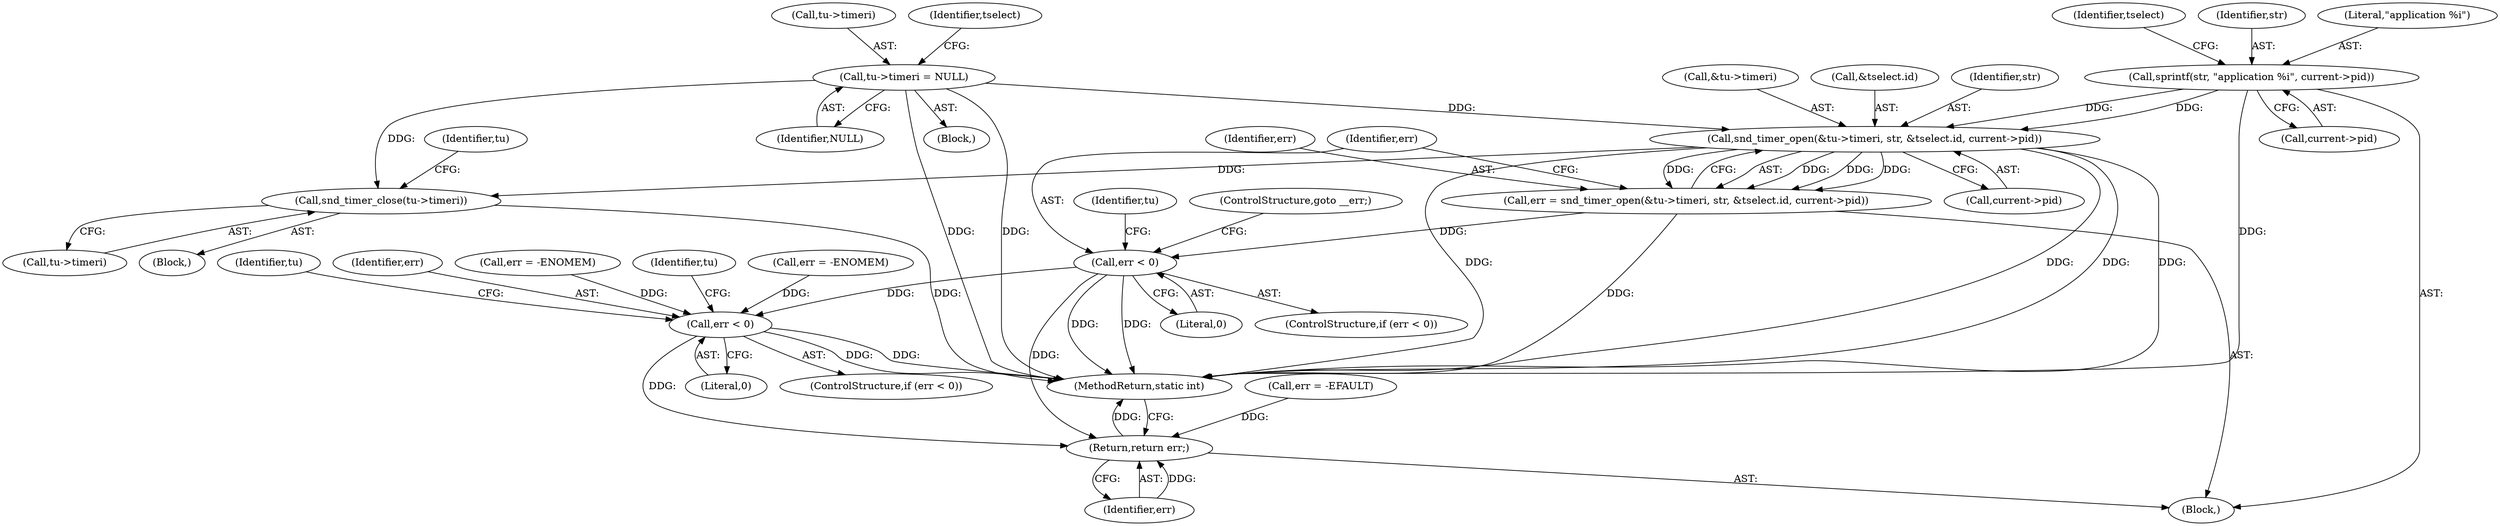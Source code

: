 digraph "0_linux_af368027a49a751d6ff4ee9e3f9961f35bb4fede_2@API" {
"1000171" [label="(Call,snd_timer_open(&tu->timeri, str, &tselect.id, current->pid))"];
"1000130" [label="(Call,tu->timeri = NULL)"];
"1000148" [label="(Call,sprintf(str, \"application %i\", current->pid))"];
"1000169" [label="(Call,err = snd_timer_open(&tu->timeri, str, &tselect.id, current->pid))"];
"1000185" [label="(Call,err < 0)"];
"1000259" [label="(Call,err < 0)"];
"1000315" [label="(Return,return err;)"];
"1000263" [label="(Call,snd_timer_close(tu->timeri))"];
"1000188" [label="(ControlStructure,goto __err;)"];
"1000316" [label="(Identifier,err)"];
"1000315" [label="(Return,return err;)"];
"1000258" [label="(ControlStructure,if (err < 0))"];
"1000151" [label="(Call,current->pid)"];
"1000186" [label="(Identifier,err)"];
"1000191" [label="(Identifier,tu)"];
"1000177" [label="(Call,&tselect.id)"];
"1000130" [label="(Call,tu->timeri = NULL)"];
"1000143" [label="(Call,err = -EFAULT)"];
"1000277" [label="(Identifier,tu)"];
"1000171" [label="(Call,snd_timer_open(&tu->timeri, str, &tselect.id, current->pid))"];
"1000184" [label="(ControlStructure,if (err < 0))"];
"1000138" [label="(Identifier,tselect)"];
"1000148" [label="(Call,sprintf(str, \"application %i\", current->pid))"];
"1000169" [label="(Call,err = snd_timer_open(&tu->timeri, str, &tselect.id, current->pid))"];
"1000264" [label="(Call,tu->timeri)"];
"1000230" [label="(Call,err = -ENOMEM)"];
"1000131" [label="(Call,tu->timeri)"];
"1000125" [label="(Block,)"];
"1000187" [label="(Literal,0)"];
"1000265" [label="(Identifier,tu)"];
"1000103" [label="(Block,)"];
"1000149" [label="(Identifier,str)"];
"1000269" [label="(Identifier,tu)"];
"1000263" [label="(Call,snd_timer_close(tu->timeri))"];
"1000176" [label="(Identifier,str)"];
"1000134" [label="(Identifier,NULL)"];
"1000170" [label="(Identifier,err)"];
"1000261" [label="(Literal,0)"];
"1000260" [label="(Identifier,err)"];
"1000317" [label="(MethodReturn,static int)"];
"1000150" [label="(Literal,\"application %i\")"];
"1000259" [label="(Call,err < 0)"];
"1000172" [label="(Call,&tu->timeri)"];
"1000158" [label="(Identifier,tselect)"];
"1000185" [label="(Call,err < 0)"];
"1000262" [label="(Block,)"];
"1000181" [label="(Call,current->pid)"];
"1000254" [label="(Call,err = -ENOMEM)"];
"1000171" -> "1000169"  [label="AST: "];
"1000171" -> "1000181"  [label="CFG: "];
"1000172" -> "1000171"  [label="AST: "];
"1000176" -> "1000171"  [label="AST: "];
"1000177" -> "1000171"  [label="AST: "];
"1000181" -> "1000171"  [label="AST: "];
"1000169" -> "1000171"  [label="CFG: "];
"1000171" -> "1000317"  [label="DDG: "];
"1000171" -> "1000317"  [label="DDG: "];
"1000171" -> "1000317"  [label="DDG: "];
"1000171" -> "1000317"  [label="DDG: "];
"1000171" -> "1000169"  [label="DDG: "];
"1000171" -> "1000169"  [label="DDG: "];
"1000171" -> "1000169"  [label="DDG: "];
"1000171" -> "1000169"  [label="DDG: "];
"1000130" -> "1000171"  [label="DDG: "];
"1000148" -> "1000171"  [label="DDG: "];
"1000148" -> "1000171"  [label="DDG: "];
"1000171" -> "1000263"  [label="DDG: "];
"1000130" -> "1000125"  [label="AST: "];
"1000130" -> "1000134"  [label="CFG: "];
"1000131" -> "1000130"  [label="AST: "];
"1000134" -> "1000130"  [label="AST: "];
"1000138" -> "1000130"  [label="CFG: "];
"1000130" -> "1000317"  [label="DDG: "];
"1000130" -> "1000317"  [label="DDG: "];
"1000130" -> "1000263"  [label="DDG: "];
"1000148" -> "1000103"  [label="AST: "];
"1000148" -> "1000151"  [label="CFG: "];
"1000149" -> "1000148"  [label="AST: "];
"1000150" -> "1000148"  [label="AST: "];
"1000151" -> "1000148"  [label="AST: "];
"1000158" -> "1000148"  [label="CFG: "];
"1000148" -> "1000317"  [label="DDG: "];
"1000169" -> "1000103"  [label="AST: "];
"1000170" -> "1000169"  [label="AST: "];
"1000186" -> "1000169"  [label="CFG: "];
"1000169" -> "1000317"  [label="DDG: "];
"1000169" -> "1000185"  [label="DDG: "];
"1000185" -> "1000184"  [label="AST: "];
"1000185" -> "1000187"  [label="CFG: "];
"1000186" -> "1000185"  [label="AST: "];
"1000187" -> "1000185"  [label="AST: "];
"1000188" -> "1000185"  [label="CFG: "];
"1000191" -> "1000185"  [label="CFG: "];
"1000185" -> "1000317"  [label="DDG: "];
"1000185" -> "1000317"  [label="DDG: "];
"1000185" -> "1000259"  [label="DDG: "];
"1000185" -> "1000315"  [label="DDG: "];
"1000259" -> "1000258"  [label="AST: "];
"1000259" -> "1000261"  [label="CFG: "];
"1000260" -> "1000259"  [label="AST: "];
"1000261" -> "1000259"  [label="AST: "];
"1000265" -> "1000259"  [label="CFG: "];
"1000277" -> "1000259"  [label="CFG: "];
"1000259" -> "1000317"  [label="DDG: "];
"1000259" -> "1000317"  [label="DDG: "];
"1000254" -> "1000259"  [label="DDG: "];
"1000230" -> "1000259"  [label="DDG: "];
"1000259" -> "1000315"  [label="DDG: "];
"1000315" -> "1000103"  [label="AST: "];
"1000315" -> "1000316"  [label="CFG: "];
"1000316" -> "1000315"  [label="AST: "];
"1000317" -> "1000315"  [label="CFG: "];
"1000315" -> "1000317"  [label="DDG: "];
"1000316" -> "1000315"  [label="DDG: "];
"1000143" -> "1000315"  [label="DDG: "];
"1000263" -> "1000262"  [label="AST: "];
"1000263" -> "1000264"  [label="CFG: "];
"1000264" -> "1000263"  [label="AST: "];
"1000269" -> "1000263"  [label="CFG: "];
"1000263" -> "1000317"  [label="DDG: "];
}

